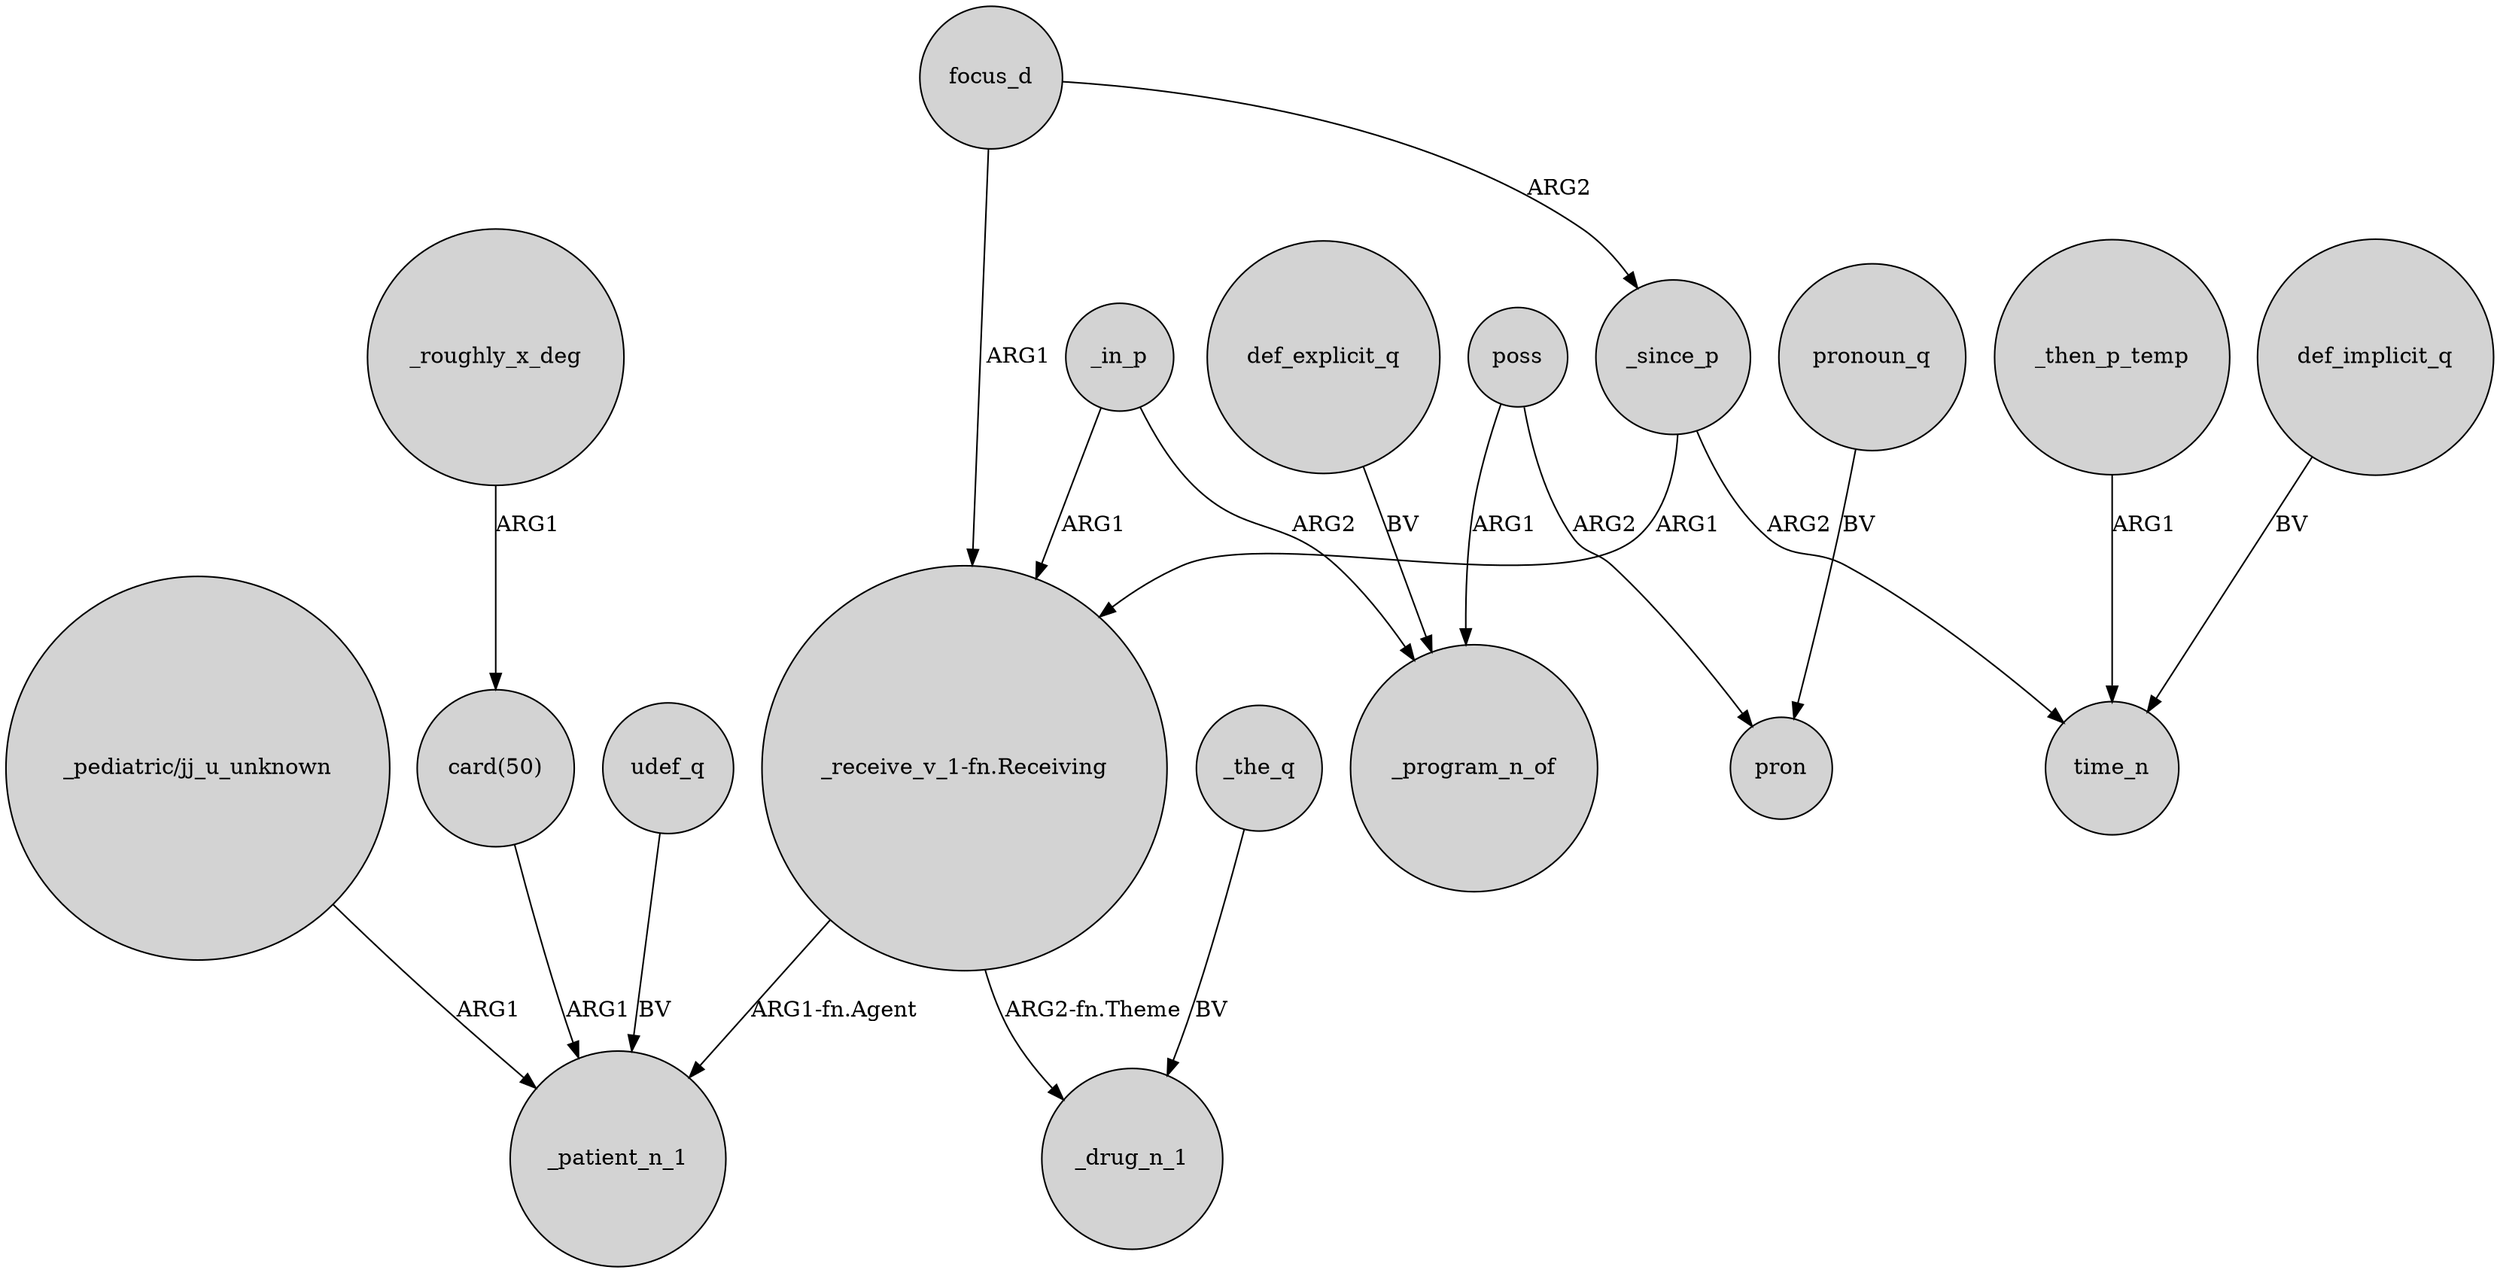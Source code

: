 digraph {
	node [shape=circle style=filled]
	focus_d -> _since_p [label=ARG2]
	"card(50)" -> _patient_n_1 [label=ARG1]
	_since_p -> "_receive_v_1-fn.Receiving" [label=ARG1]
	poss -> pron [label=ARG2]
	"_receive_v_1-fn.Receiving" -> _patient_n_1 [label="ARG1-fn.Agent"]
	_roughly_x_deg -> "card(50)" [label=ARG1]
	focus_d -> "_receive_v_1-fn.Receiving" [label=ARG1]
	_then_p_temp -> time_n [label=ARG1]
	_the_q -> _drug_n_1 [label=BV]
	poss -> _program_n_of [label=ARG1]
	pronoun_q -> pron [label=BV]
	_since_p -> time_n [label=ARG2]
	def_explicit_q -> _program_n_of [label=BV]
	udef_q -> _patient_n_1 [label=BV]
	"_pediatric/jj_u_unknown" -> _patient_n_1 [label=ARG1]
	_in_p -> "_receive_v_1-fn.Receiving" [label=ARG1]
	"_receive_v_1-fn.Receiving" -> _drug_n_1 [label="ARG2-fn.Theme"]
	_in_p -> _program_n_of [label=ARG2]
	def_implicit_q -> time_n [label=BV]
}
